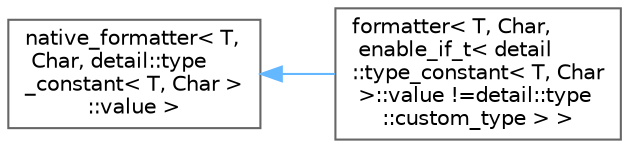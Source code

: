 digraph "类继承关系图"
{
 // LATEX_PDF_SIZE
  bgcolor="transparent";
  edge [fontname=Helvetica,fontsize=10,labelfontname=Helvetica,labelfontsize=10];
  node [fontname=Helvetica,fontsize=10,shape=box,height=0.2,width=0.4];
  rankdir="LR";
  Node0 [id="Node000000",label="native_formatter\< T,\l Char, detail::type\l_constant\< T, Char \>\l::value \>",height=0.2,width=0.4,color="grey40", fillcolor="white", style="filled",URL="$structdetail_1_1native__formatter.html",tooltip=" "];
  Node0 -> Node1 [id="edge285_Node000000_Node000001",dir="back",color="steelblue1",style="solid",tooltip=" "];
  Node1 [id="Node000001",label="formatter\< T, Char,\l enable_if_t\< detail\l::type_constant\< T, Char\l \>::value !=detail::type\l::custom_type \> \>",height=0.2,width=0.4,color="grey40", fillcolor="white", style="filled",URL="$structformatter_3_01_t_00_01_char_00_01enable__if__t_3_01detail_1_1type__constant_3_01_t_00_01_ce66aa95d8f86570b04dc47971fbb1e4b.html",tooltip=" "];
}
